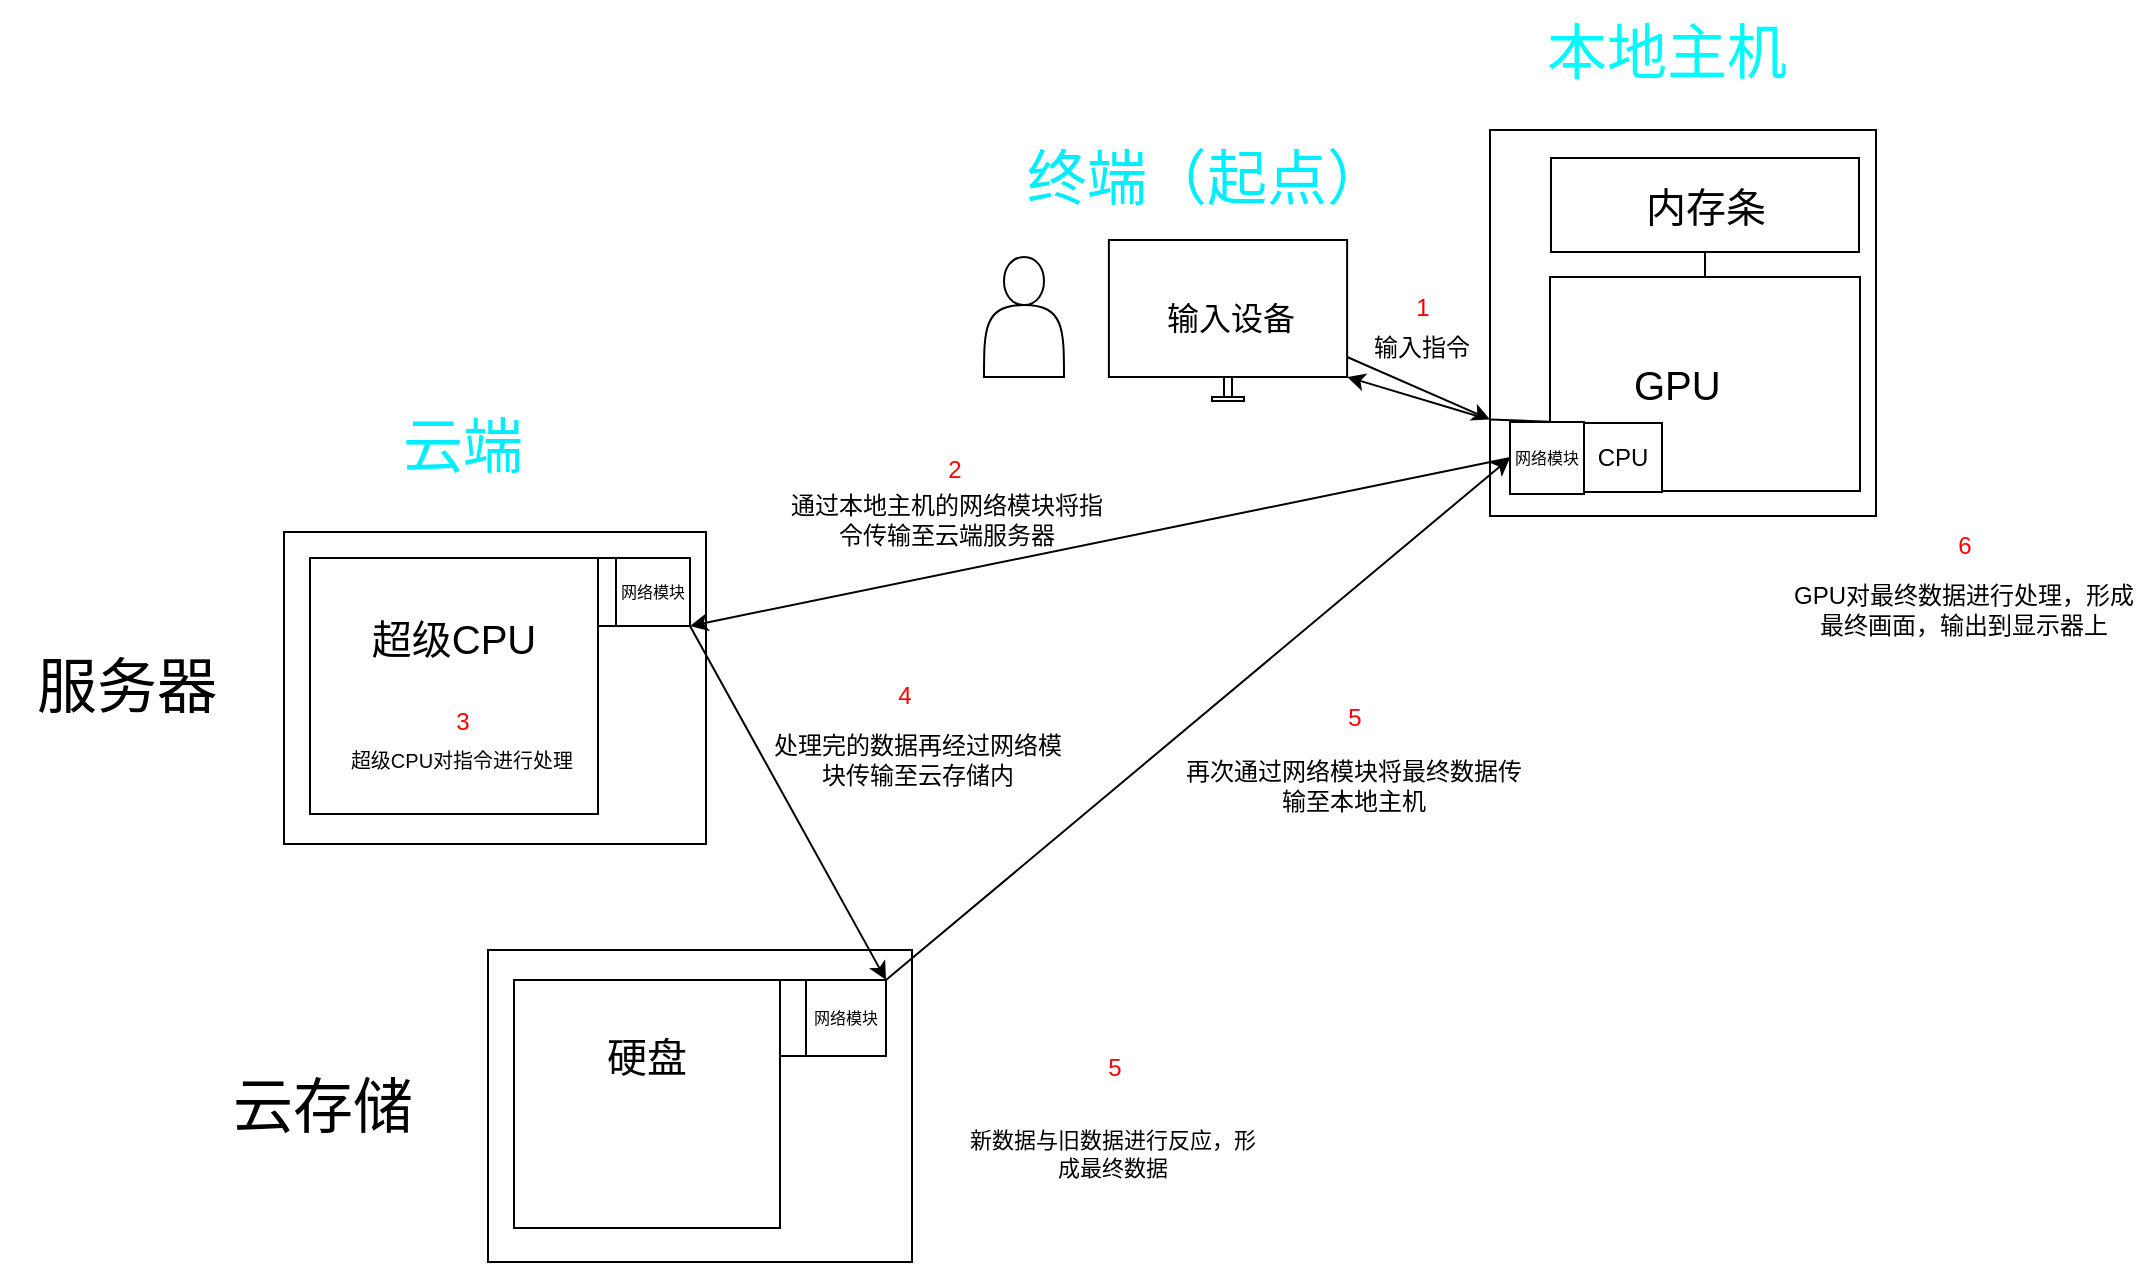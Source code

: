 <mxfile version="24.7.6">
  <diagram name="第 1 页" id="hImMquwPHq1OFER629WR">
    <mxGraphModel dx="1386" dy="749" grid="1" gridSize="10" guides="1" tooltips="1" connect="1" arrows="1" fold="1" page="1" pageScale="1" pageWidth="1169" pageHeight="827" math="0" shadow="0">
      <root>
        <mxCell id="0" />
        <mxCell id="1" parent="0" />
        <mxCell id="MSOLa-IoRbTIZg2SJr0C-1" value="" style="whiteSpace=wrap;html=1;aspect=fixed;" parent="1" vertex="1">
          <mxGeometry x="823" y="146" width="193" height="193" as="geometry" />
        </mxCell>
        <mxCell id="MSOLa-IoRbTIZg2SJr0C-2" value="" style="rounded=0;whiteSpace=wrap;html=1;" parent="1" vertex="1">
          <mxGeometry x="690" y="269.5" width="4" height="10" as="geometry" />
        </mxCell>
        <mxCell id="MSOLa-IoRbTIZg2SJr0C-3" value="" style="rounded=0;whiteSpace=wrap;html=1;" parent="1" vertex="1">
          <mxGeometry x="684" y="279.5" width="16" height="2" as="geometry" />
        </mxCell>
        <mxCell id="MSOLa-IoRbTIZg2SJr0C-4" value="" style="rounded=0;whiteSpace=wrap;html=1;fontSize=21;" parent="1" vertex="1">
          <mxGeometry x="632.44" y="201" width="119.12" height="68.5" as="geometry" />
        </mxCell>
        <mxCell id="MSOLa-IoRbTIZg2SJr0C-5" value="GPU&amp;nbsp; &amp;nbsp; &amp;nbsp;" style="rounded=0;whiteSpace=wrap;html=1;fontSize=20;" parent="1" vertex="1">
          <mxGeometry x="853" y="219.5" width="155" height="107" as="geometry" />
        </mxCell>
        <mxCell id="MSOLa-IoRbTIZg2SJr0C-6" value="内存条" style="rounded=0;whiteSpace=wrap;html=1;fontSize=20;" parent="1" vertex="1">
          <mxGeometry x="853.5" y="160" width="154" height="47" as="geometry" />
        </mxCell>
        <mxCell id="MSOLa-IoRbTIZg2SJr0C-7" value="CPU" style="rounded=0;whiteSpace=wrap;html=1;" parent="1" vertex="1">
          <mxGeometry x="870" y="292.5" width="39" height="34.5" as="geometry" />
        </mxCell>
        <mxCell id="MSOLa-IoRbTIZg2SJr0C-8" value="本地主机" style="text;html=1;align=center;verticalAlign=middle;whiteSpace=wrap;rounded=0;fontSize=30;fontColor=#00fbff;" parent="1" vertex="1">
          <mxGeometry x="838.5" y="81" width="145" height="52" as="geometry" />
        </mxCell>
        <mxCell id="MSOLa-IoRbTIZg2SJr0C-10" value="" style="rounded=0;whiteSpace=wrap;html=1;" parent="1" vertex="1">
          <mxGeometry x="220" y="347" width="211" height="156" as="geometry" />
        </mxCell>
        <mxCell id="MSOLa-IoRbTIZg2SJr0C-11" value="" style="rounded=0;whiteSpace=wrap;html=1;" parent="1" vertex="1">
          <mxGeometry x="322" y="556" width="212" height="156" as="geometry" />
        </mxCell>
        <mxCell id="MSOLa-IoRbTIZg2SJr0C-12" value="服务器" style="text;html=1;align=center;verticalAlign=middle;whiteSpace=wrap;rounded=0;fontSize=30;" parent="1" vertex="1">
          <mxGeometry x="78" y="403" width="127" height="42" as="geometry" />
        </mxCell>
        <mxCell id="MSOLa-IoRbTIZg2SJr0C-13" value="" style="endArrow=none;html=1;rounded=0;entryX=-0.003;entryY=0.676;entryDx=0;entryDy=0;entryPerimeter=0;exitX=0;exitY=0.75;exitDx=0;exitDy=0;" parent="1" source="MSOLa-IoRbTIZg2SJr0C-1" target="MSOLa-IoRbTIZg2SJr0C-5" edge="1">
          <mxGeometry width="50" height="50" relative="1" as="geometry">
            <mxPoint x="808" y="327" as="sourcePoint" />
            <mxPoint x="858" y="277" as="targetPoint" />
          </mxGeometry>
        </mxCell>
        <mxCell id="MSOLa-IoRbTIZg2SJr0C-14" value="云存储" style="text;html=1;align=center;verticalAlign=middle;whiteSpace=wrap;rounded=0;fontSize=30;" parent="1" vertex="1">
          <mxGeometry x="157" y="581.5" width="165" height="105" as="geometry" />
        </mxCell>
        <mxCell id="MSOLa-IoRbTIZg2SJr0C-15" value="硬盘&lt;div&gt;&lt;br&gt;&lt;/div&gt;&lt;div&gt;&lt;br&gt;&lt;/div&gt;" style="rounded=0;whiteSpace=wrap;html=1;fontSize=20;" parent="1" vertex="1">
          <mxGeometry x="335" y="571" width="133" height="124" as="geometry" />
        </mxCell>
        <mxCell id="MSOLa-IoRbTIZg2SJr0C-16" value="超级CPU&lt;div&gt;&lt;br&gt;&lt;/div&gt;&lt;div&gt;&lt;br&gt;&lt;/div&gt;" style="rounded=0;whiteSpace=wrap;html=1;fontSize=20;" parent="1" vertex="1">
          <mxGeometry x="233" y="360" width="144" height="128" as="geometry" />
        </mxCell>
        <mxCell id="MSOLa-IoRbTIZg2SJr0C-17" value="网络模块" style="rounded=0;whiteSpace=wrap;html=1;fontSize=8;" parent="1" vertex="1">
          <mxGeometry x="833" y="292" width="37" height="36" as="geometry" />
        </mxCell>
        <mxCell id="MSOLa-IoRbTIZg2SJr0C-18" value="网络模块" style="rounded=0;whiteSpace=wrap;html=1;fontSize=8;" parent="1" vertex="1">
          <mxGeometry x="386" y="360" width="37" height="34" as="geometry" />
        </mxCell>
        <mxCell id="MSOLa-IoRbTIZg2SJr0C-19" value="网络模块" style="rounded=0;whiteSpace=wrap;html=1;fontSize=8;" parent="1" vertex="1">
          <mxGeometry x="481" y="571" width="40" height="38" as="geometry" />
        </mxCell>
        <mxCell id="MSOLa-IoRbTIZg2SJr0C-20" value="" style="endArrow=none;html=1;rounded=0;entryX=0.5;entryY=1;entryDx=0;entryDy=0;exitX=0.5;exitY=0;exitDx=0;exitDy=0;" parent="1" source="MSOLa-IoRbTIZg2SJr0C-5" target="MSOLa-IoRbTIZg2SJr0C-6" edge="1">
          <mxGeometry width="50" height="50" relative="1" as="geometry">
            <mxPoint x="635" y="386" as="sourcePoint" />
            <mxPoint x="685" y="336" as="targetPoint" />
          </mxGeometry>
        </mxCell>
        <mxCell id="MSOLa-IoRbTIZg2SJr0C-21" value="通过本地主机的网络模块将指令传输至云端服务器" style="text;html=1;align=center;verticalAlign=middle;whiteSpace=wrap;rounded=0;" parent="1" vertex="1">
          <mxGeometry x="468" y="327" width="167" height="28" as="geometry" />
        </mxCell>
        <mxCell id="MSOLa-IoRbTIZg2SJr0C-22" value="" style="endArrow=classic;html=1;rounded=0;entryX=1;entryY=1;entryDx=0;entryDy=0;exitX=0;exitY=0.5;exitDx=0;exitDy=0;" parent="1" source="MSOLa-IoRbTIZg2SJr0C-17" target="MSOLa-IoRbTIZg2SJr0C-18" edge="1">
          <mxGeometry width="50" height="50" relative="1" as="geometry">
            <mxPoint x="1007" y="608" as="sourcePoint" />
            <mxPoint x="1007" y="471" as="targetPoint" />
          </mxGeometry>
        </mxCell>
        <mxCell id="MSOLa-IoRbTIZg2SJr0C-23" value="" style="shape=actor;whiteSpace=wrap;html=1;" parent="1" vertex="1">
          <mxGeometry x="570" y="209.5" width="40" height="60" as="geometry" />
        </mxCell>
        <mxCell id="MSOLa-IoRbTIZg2SJr0C-24" value="终端（起点）" style="text;html=1;align=center;verticalAlign=middle;whiteSpace=wrap;rounded=0;fontColor=#00eeff;fontSize=30;" parent="1" vertex="1">
          <mxGeometry x="585" y="146" width="192.5" height="48" as="geometry" />
        </mxCell>
        <mxCell id="MSOLa-IoRbTIZg2SJr0C-25" value="输入设备" style="text;html=1;align=center;verticalAlign=middle;whiteSpace=wrap;rounded=0;fontSize=16;" parent="1" vertex="1">
          <mxGeometry x="634.56" y="219.5" width="117" height="40" as="geometry" />
        </mxCell>
        <mxCell id="MSOLa-IoRbTIZg2SJr0C-26" value="" style="endArrow=classic;html=1;rounded=0;entryX=0;entryY=0.75;entryDx=0;entryDy=0;exitX=1;exitY=1;exitDx=0;exitDy=0;" parent="1" source="MSOLa-IoRbTIZg2SJr0C-25" target="MSOLa-IoRbTIZg2SJr0C-1" edge="1">
          <mxGeometry width="50" height="50" relative="1" as="geometry">
            <mxPoint x="626" y="382" as="sourcePoint" />
            <mxPoint x="676" y="332" as="targetPoint" />
          </mxGeometry>
        </mxCell>
        <mxCell id="MSOLa-IoRbTIZg2SJr0C-27" value="输入指令" style="text;html=1;align=center;verticalAlign=middle;whiteSpace=wrap;rounded=0;" parent="1" vertex="1">
          <mxGeometry x="759" y="239.5" width="60" height="30" as="geometry" />
        </mxCell>
        <mxCell id="MSOLa-IoRbTIZg2SJr0C-28" value="1" style="text;html=1;align=center;verticalAlign=middle;rounded=0;fontColor=#ff0000;" parent="1" vertex="1">
          <mxGeometry x="759" y="220.25" width="60" height="30" as="geometry" />
        </mxCell>
        <mxCell id="MSOLa-IoRbTIZg2SJr0C-29" value="2" style="text;html=1;align=center;verticalAlign=middle;rounded=0;fontColor=#ff0000;" parent="1" vertex="1">
          <mxGeometry x="525" y="301.25" width="60" height="30" as="geometry" />
        </mxCell>
        <mxCell id="MSOLa-IoRbTIZg2SJr0C-30" value="" style="endArrow=none;html=1;rounded=0;exitX=1;exitY=0;exitDx=0;exitDy=0;entryX=0;entryY=0;entryDx=0;entryDy=0;" parent="1" source="MSOLa-IoRbTIZg2SJr0C-16" target="MSOLa-IoRbTIZg2SJr0C-18" edge="1">
          <mxGeometry width="50" height="50" relative="1" as="geometry">
            <mxPoint x="515" y="405" as="sourcePoint" />
            <mxPoint x="385" y="376" as="targetPoint" />
          </mxGeometry>
        </mxCell>
        <mxCell id="MSOLa-IoRbTIZg2SJr0C-31" value="" style="endArrow=classic;html=1;rounded=0;exitX=1;exitY=1;exitDx=0;exitDy=0;entryX=1;entryY=0;entryDx=0;entryDy=0;" parent="1" source="MSOLa-IoRbTIZg2SJr0C-18" target="MSOLa-IoRbTIZg2SJr0C-19" edge="1">
          <mxGeometry width="50" height="50" relative="1" as="geometry">
            <mxPoint x="585" y="452" as="sourcePoint" />
            <mxPoint x="639" y="399" as="targetPoint" />
          </mxGeometry>
        </mxCell>
        <mxCell id="MSOLa-IoRbTIZg2SJr0C-32" value="" style="endArrow=none;html=1;rounded=0;" parent="1" edge="1">
          <mxGeometry width="50" height="50" relative="1" as="geometry">
            <mxPoint x="377" y="394" as="sourcePoint" />
            <mxPoint x="386" y="394" as="targetPoint" />
          </mxGeometry>
        </mxCell>
        <mxCell id="MSOLa-IoRbTIZg2SJr0C-33" value="超级CPU对指令进行处理" style="text;html=1;align=center;verticalAlign=middle;whiteSpace=wrap;rounded=0;fontSize=10;" parent="1" vertex="1">
          <mxGeometry x="227" y="448" width="164" height="25" as="geometry" />
        </mxCell>
        <mxCell id="MSOLa-IoRbTIZg2SJr0C-34" value="3" style="text;html=1;align=center;verticalAlign=middle;rounded=0;fontColor=#ff0000;" parent="1" vertex="1">
          <mxGeometry x="279" y="427" width="60" height="30" as="geometry" />
        </mxCell>
        <mxCell id="MSOLa-IoRbTIZg2SJr0C-35" value="4" style="text;html=1;align=center;verticalAlign=middle;rounded=0;fontColor=#ff0000;" parent="1" vertex="1">
          <mxGeometry x="500" y="414" width="60" height="30" as="geometry" />
        </mxCell>
        <mxCell id="MSOLa-IoRbTIZg2SJr0C-36" value="处理完的数据再经过网络模块传输至云存储内" style="text;html=1;align=center;verticalAlign=middle;whiteSpace=wrap;rounded=0;" parent="1" vertex="1">
          <mxGeometry x="460" y="440" width="154" height="41" as="geometry" />
        </mxCell>
        <mxCell id="MSOLa-IoRbTIZg2SJr0C-37" value="" style="endArrow=none;html=1;rounded=0;exitX=1;exitY=0;exitDx=0;exitDy=0;entryX=0;entryY=0;entryDx=0;entryDy=0;" parent="1" source="MSOLa-IoRbTIZg2SJr0C-15" target="MSOLa-IoRbTIZg2SJr0C-19" edge="1">
          <mxGeometry width="50" height="50" relative="1" as="geometry">
            <mxPoint x="542" y="397" as="sourcePoint" />
            <mxPoint x="592" y="347" as="targetPoint" />
          </mxGeometry>
        </mxCell>
        <mxCell id="MSOLa-IoRbTIZg2SJr0C-38" value="" style="endArrow=none;html=1;rounded=0;exitX=0;exitY=1;exitDx=0;exitDy=0;entryX=0.999;entryY=0.306;entryDx=0;entryDy=0;entryPerimeter=0;" parent="1" source="MSOLa-IoRbTIZg2SJr0C-19" target="MSOLa-IoRbTIZg2SJr0C-15" edge="1">
          <mxGeometry width="50" height="50" relative="1" as="geometry">
            <mxPoint x="381" y="518" as="sourcePoint" />
            <mxPoint x="464" y="609" as="targetPoint" />
            <Array as="points">
              <mxPoint x="472" y="609" />
            </Array>
          </mxGeometry>
        </mxCell>
        <mxCell id="MSOLa-IoRbTIZg2SJr0C-39" value="5" style="text;html=1;align=center;verticalAlign=middle;rounded=0;fontColor=#ff0000;" parent="1" vertex="1">
          <mxGeometry x="604.5" y="599.5" width="60" height="30" as="geometry" />
        </mxCell>
        <mxCell id="MSOLa-IoRbTIZg2SJr0C-40" value="新数据与旧数据进行反应，形成最终数据" style="text;html=1;align=center;verticalAlign=middle;whiteSpace=wrap;rounded=0;fontSize=11;strokeWidth=1;" parent="1" vertex="1">
          <mxGeometry x="560" y="629.5" width="149" height="57" as="geometry" />
        </mxCell>
        <mxCell id="MSOLa-IoRbTIZg2SJr0C-41" value="" style="endArrow=classic;html=1;rounded=0;exitX=1;exitY=0;exitDx=0;exitDy=0;entryX=0;entryY=0.5;entryDx=0;entryDy=0;" parent="1" source="MSOLa-IoRbTIZg2SJr0C-19" target="MSOLa-IoRbTIZg2SJr0C-17" edge="1">
          <mxGeometry width="50" height="50" relative="1" as="geometry">
            <mxPoint x="531" y="521" as="sourcePoint" />
            <mxPoint x="581" y="471" as="targetPoint" />
          </mxGeometry>
        </mxCell>
        <mxCell id="MSOLa-IoRbTIZg2SJr0C-42" value="再次通过网络模块将最终数据传输至本地主机" style="text;html=1;align=center;verticalAlign=middle;whiteSpace=wrap;rounded=0;" parent="1" vertex="1">
          <mxGeometry x="669" y="448" width="172" height="51" as="geometry" />
        </mxCell>
        <mxCell id="MSOLa-IoRbTIZg2SJr0C-43" value="5" style="text;html=1;align=center;verticalAlign=middle;rounded=0;fontColor=#ff0000;" parent="1" vertex="1">
          <mxGeometry x="725" y="425" width="60" height="30" as="geometry" />
        </mxCell>
        <mxCell id="BEf3ti5QoIXrEqoc_Wu_-2" value="6" style="text;html=1;align=center;verticalAlign=middle;rounded=0;fontColor=#ff0000;" vertex="1" parent="1">
          <mxGeometry x="1030" y="339" width="60" height="30" as="geometry" />
        </mxCell>
        <mxCell id="BEf3ti5QoIXrEqoc_Wu_-5" value="GPU对最终数据进行处理，形成最终画面，输出到显示器上" style="text;html=1;align=center;verticalAlign=middle;whiteSpace=wrap;rounded=0;" vertex="1" parent="1">
          <mxGeometry x="974" y="360" width="172" height="51" as="geometry" />
        </mxCell>
        <mxCell id="BEf3ti5QoIXrEqoc_Wu_-8" value="" style="endArrow=classic;html=1;rounded=0;entryX=1;entryY=1;entryDx=0;entryDy=0;" edge="1" parent="1" target="MSOLa-IoRbTIZg2SJr0C-4">
          <mxGeometry width="50" height="50" relative="1" as="geometry">
            <mxPoint x="820" y="290" as="sourcePoint" />
            <mxPoint x="700" y="430" as="targetPoint" />
          </mxGeometry>
        </mxCell>
        <mxCell id="BEf3ti5QoIXrEqoc_Wu_-9" value="云端" style="text;html=1;align=center;verticalAlign=middle;whiteSpace=wrap;rounded=0;fontColor=#00eeff;fontSize=30;" vertex="1" parent="1">
          <mxGeometry x="212.75" y="279.5" width="192.5" height="48" as="geometry" />
        </mxCell>
      </root>
    </mxGraphModel>
  </diagram>
</mxfile>
